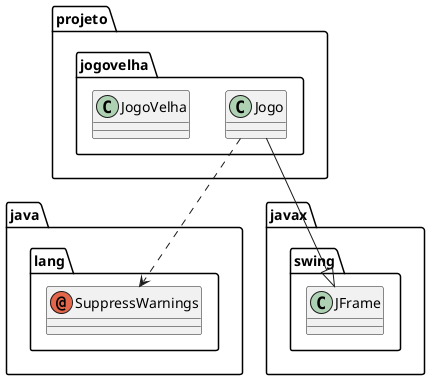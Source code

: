 @startuml
annotation java.lang.SuppressWarnings
class javax.swing.JFrame
class projeto.jogovelha.Jogo
class projeto.jogovelha.JogoVelha
projeto.jogovelha.Jogo ..> java.lang.SuppressWarnings
projeto.jogovelha.Jogo --|> javax.swing.JFrame
@enduml